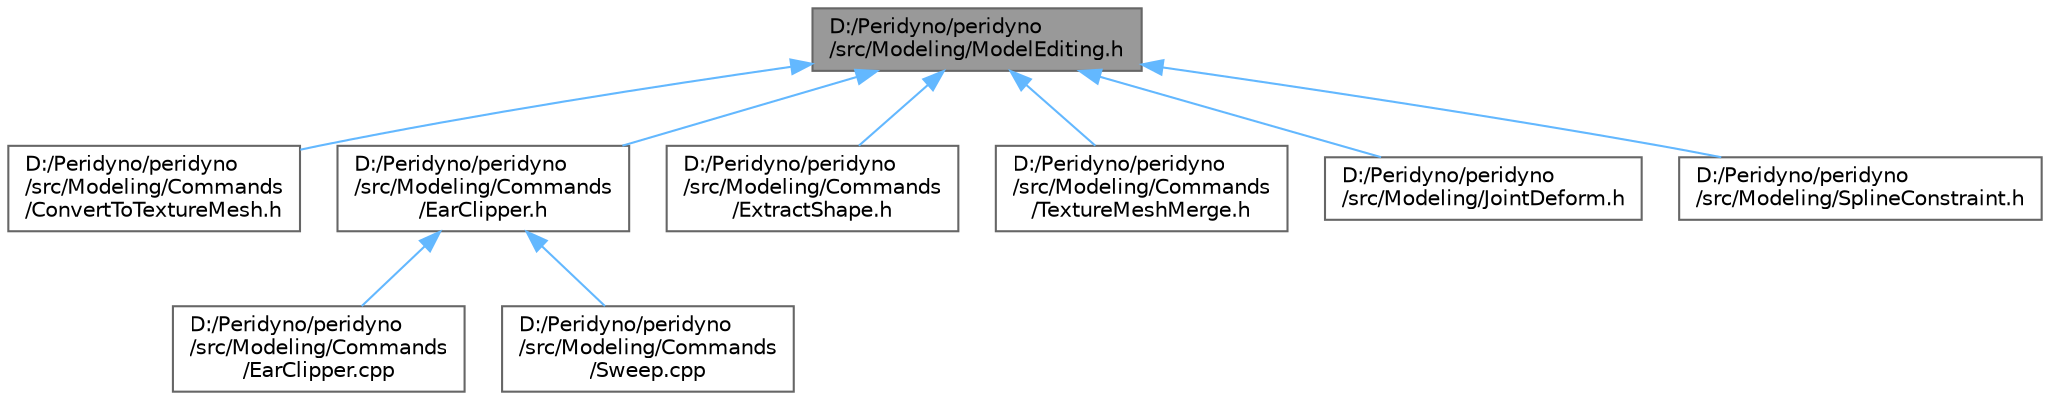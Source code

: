 digraph "D:/Peridyno/peridyno/src/Modeling/ModelEditing.h"
{
 // LATEX_PDF_SIZE
  bgcolor="transparent";
  edge [fontname=Helvetica,fontsize=10,labelfontname=Helvetica,labelfontsize=10];
  node [fontname=Helvetica,fontsize=10,shape=box,height=0.2,width=0.4];
  Node1 [id="Node000001",label="D:/Peridyno/peridyno\l/src/Modeling/ModelEditing.h",height=0.2,width=0.4,color="gray40", fillcolor="grey60", style="filled", fontcolor="black",tooltip=" "];
  Node1 -> Node2 [id="edge1_Node000001_Node000002",dir="back",color="steelblue1",style="solid",tooltip=" "];
  Node2 [id="Node000002",label="D:/Peridyno/peridyno\l/src/Modeling/Commands\l/ConvertToTextureMesh.h",height=0.2,width=0.4,color="grey40", fillcolor="white", style="filled",URL="$_convert_to_texture_mesh_8h.html",tooltip=" "];
  Node1 -> Node3 [id="edge2_Node000001_Node000003",dir="back",color="steelblue1",style="solid",tooltip=" "];
  Node3 [id="Node000003",label="D:/Peridyno/peridyno\l/src/Modeling/Commands\l/EarClipper.h",height=0.2,width=0.4,color="grey40", fillcolor="white", style="filled",URL="$_ear_clipper_8h.html",tooltip=" "];
  Node3 -> Node4 [id="edge3_Node000003_Node000004",dir="back",color="steelblue1",style="solid",tooltip=" "];
  Node4 [id="Node000004",label="D:/Peridyno/peridyno\l/src/Modeling/Commands\l/EarClipper.cpp",height=0.2,width=0.4,color="grey40", fillcolor="white", style="filled",URL="$_ear_clipper_8cpp.html",tooltip=" "];
  Node3 -> Node5 [id="edge4_Node000003_Node000005",dir="back",color="steelblue1",style="solid",tooltip=" "];
  Node5 [id="Node000005",label="D:/Peridyno/peridyno\l/src/Modeling/Commands\l/Sweep.cpp",height=0.2,width=0.4,color="grey40", fillcolor="white", style="filled",URL="$_sweep_8cpp.html",tooltip=" "];
  Node1 -> Node6 [id="edge5_Node000001_Node000006",dir="back",color="steelblue1",style="solid",tooltip=" "];
  Node6 [id="Node000006",label="D:/Peridyno/peridyno\l/src/Modeling/Commands\l/ExtractShape.h",height=0.2,width=0.4,color="grey40", fillcolor="white", style="filled",URL="$_extract_shape_8h.html",tooltip=" "];
  Node1 -> Node7 [id="edge6_Node000001_Node000007",dir="back",color="steelblue1",style="solid",tooltip=" "];
  Node7 [id="Node000007",label="D:/Peridyno/peridyno\l/src/Modeling/Commands\l/TextureMeshMerge.h",height=0.2,width=0.4,color="grey40", fillcolor="white", style="filled",URL="$_texture_mesh_merge_8h.html",tooltip=" "];
  Node1 -> Node8 [id="edge7_Node000001_Node000008",dir="back",color="steelblue1",style="solid",tooltip=" "];
  Node8 [id="Node000008",label="D:/Peridyno/peridyno\l/src/Modeling/JointDeform.h",height=0.2,width=0.4,color="grey40", fillcolor="white", style="filled",URL="$_joint_deform_8h.html",tooltip=" "];
  Node1 -> Node9 [id="edge8_Node000001_Node000009",dir="back",color="steelblue1",style="solid",tooltip=" "];
  Node9 [id="Node000009",label="D:/Peridyno/peridyno\l/src/Modeling/SplineConstraint.h",height=0.2,width=0.4,color="grey40", fillcolor="white", style="filled",URL="$_spline_constraint_8h.html",tooltip=" "];
}
